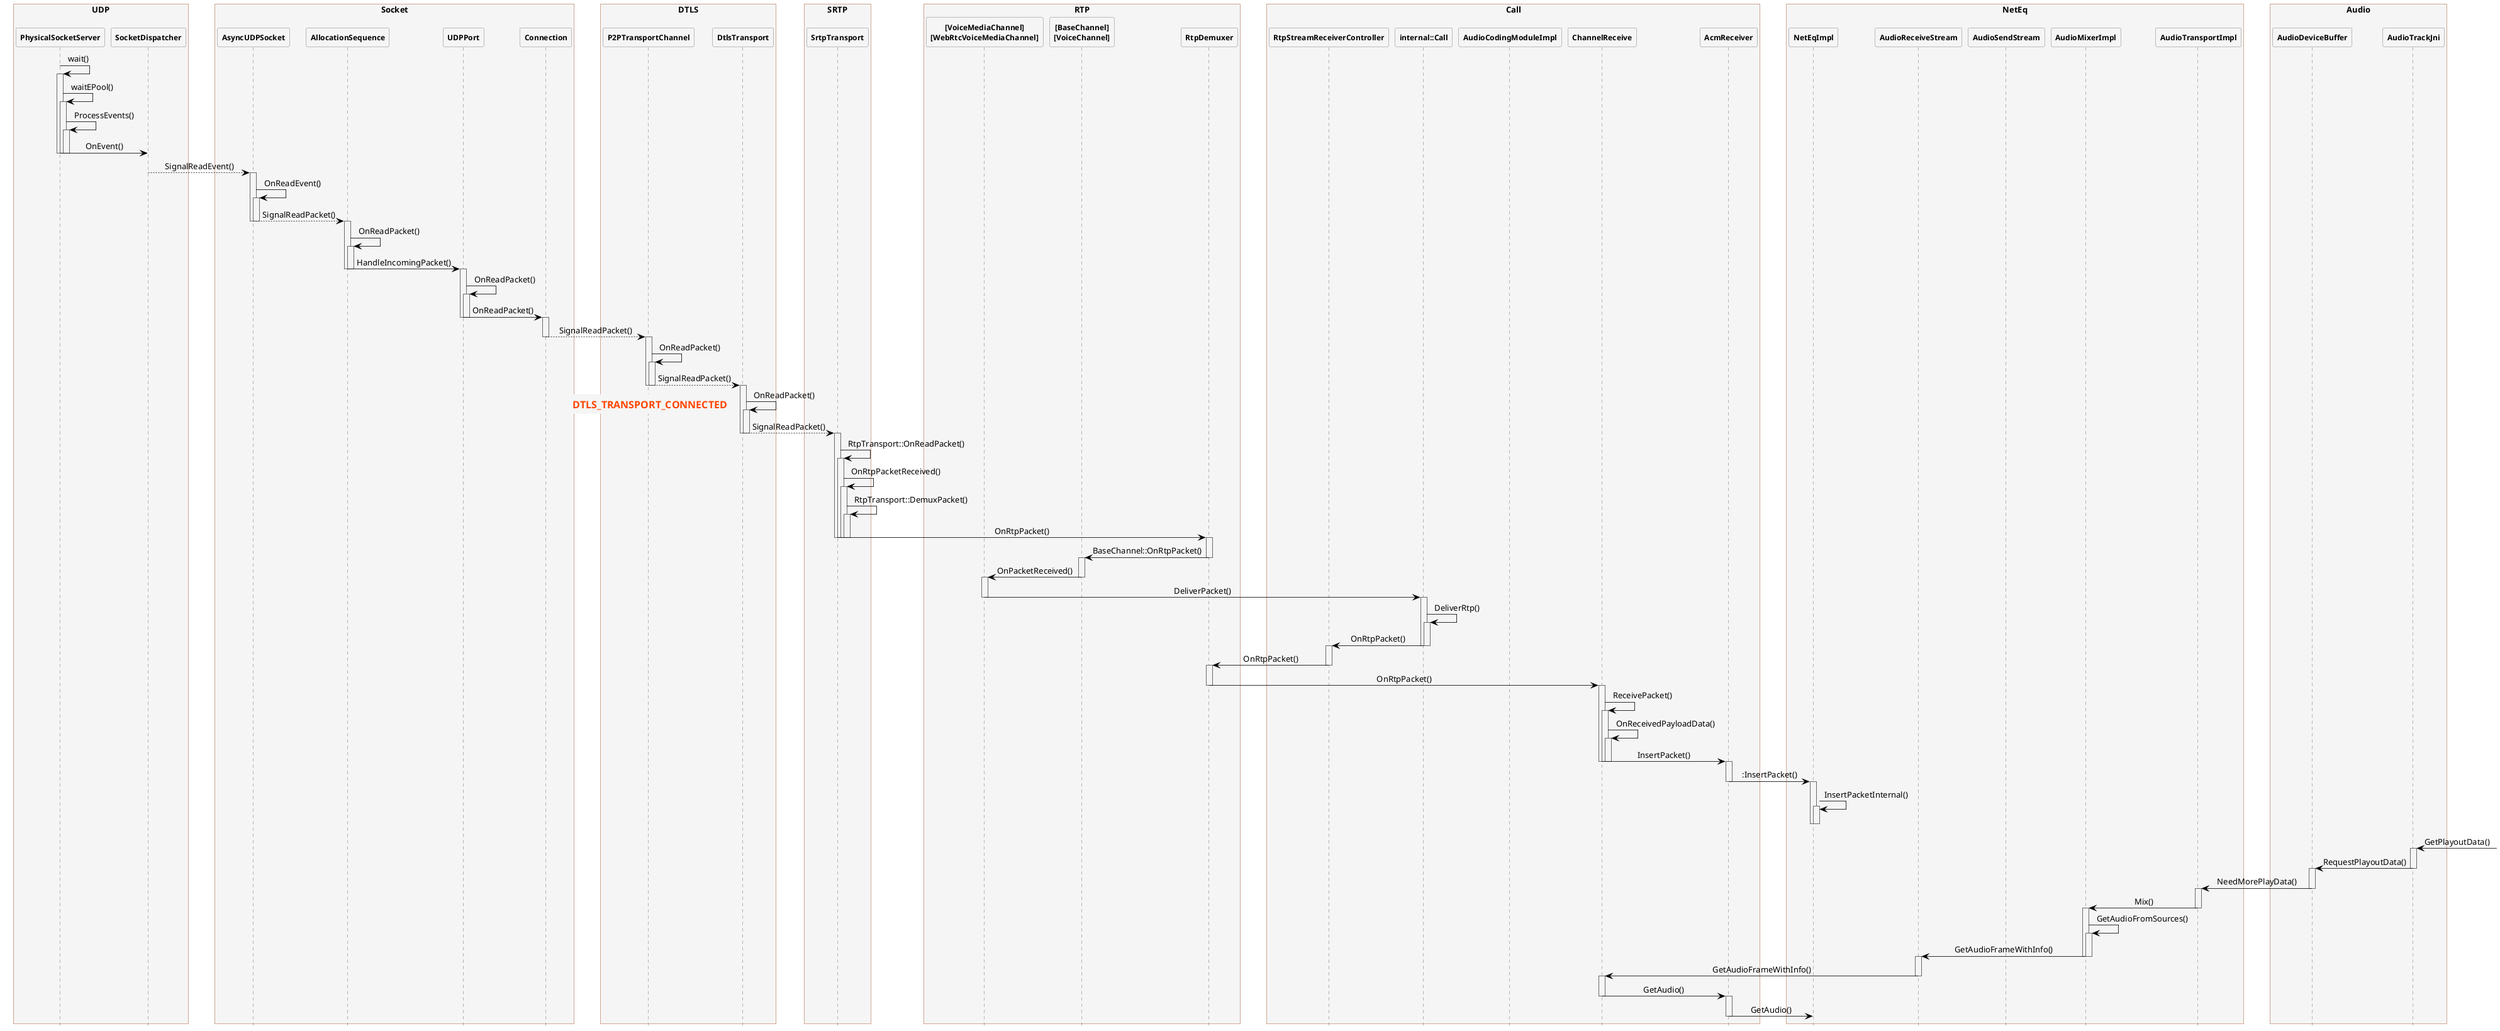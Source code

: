 @startuml WebRTC RTP Receive
 
hide footbox
skinparam {
    ' defaultFontName Abyssinica SIL
    Shadowing false  
    backgroundColor white
    NoteFontColor #OrangeRed
    NoteFontSize 16
    NoteTextAlignment left
    NoteBackgroundColor WhiteSmoke
    NoteColor transparent
    NoteBorderThickness 0
    NoteBorderColor transparent
    NoteBorderThickness 0
    NoteShadowing false
    ParticipantPadding 0
    BoxPadding 20
    dpi 96
    ClassBackgroundColor transparent
    ClassHeaderBackgroundColor lightgreen
    ClassStereotypeFontColor transparent
    SequenceBoxBordercolor sienna
    SequenceBoxFontSize 24
    SequenceBoxFontColor Black
    SequenceBoxBackgroundColor WhiteSmoke
    SequenceLifeLineBackgroundColor WhiteSmoke
    SequenceMessageAlignment center
    SequenceGroupHeaderFontColor White
    SequenceGroupHeaderFontSize 20
    SequenceGroupBackgroundColor DarkOliveGreen
    SequenceGroupBodyBackgroundColor transparent
    SequenceGroupBorderThickness 4
    SequenceGroupBorderColor DarkOliveGreen
    ' transparent
    sequence {
        ParticipantBackgroundColor WhiteSmoke
        ParticipantBorderColor Gray
        ParticipantFontStyle Bold
        ParticipantFontSize 12
        ParticipantPadding 0
 
        LifeLineBorderColor DimGray
        ArrowColor Black
        ArrowThickness 0.8
        ColorArrowSeparationSpace 30
    }
}

box UDP
participant PhysicalSocketServer
participant SocketDispatcher
end box

box Socket
participant AsyncUDPSocket
participant AllocationSequence
participant UDPPort
participant Connection
end box

box DTLS
participant P2PTransportChannel
participant DtlsTransport
end box

box SRTP
participant SrtpTransport
end box

box RTP
participant "[VoiceMediaChannel]\n[WebRtcVoiceMediaChannel]" as WebRtcVoiceMediaChannel
participant "[BaseChannel]\n[VoiceChannel]" as VoiceChannel
participant RtpDemuxer
end box

box Call
participant RtpStreamReceiverController
participant "internal::Call" as Call
participant AudioCodingModuleImpl
participant ChannelReceive
participant AcmReceiver
end box

box NetEq
participant NetEqImpl
participant AudioReceiveStream
participant AudioSendStream
participant AudioMixerImpl
participant AudioTransportImpl
end box

box Audio
participant AudioDeviceBuffer
participant AudioTrackJni
end box

PhysicalSocketServer->PhysicalSocketServer:wait()
activate PhysicalSocketServer
PhysicalSocketServer->PhysicalSocketServer:waitEPool()
activate PhysicalSocketServer
PhysicalSocketServer->PhysicalSocketServer:ProcessEvents()
activate PhysicalSocketServer
PhysicalSocketServer->SocketDispatcher:OnEvent()
deactivate PhysicalSocketServer
deactivate PhysicalSocketServer
deactivate PhysicalSocketServer
SocketDispatcher-->AsyncUDPSocket:SignalReadEvent()
deactivate SocketDispatcher
activate AsyncUDPSocket
AsyncUDPSocket->AsyncUDPSocket:OnReadEvent()
activate AsyncUDPSocket
AsyncUDPSocket-->AllocationSequence:SignalReadPacket()
deactivate AsyncUDPSocket
deactivate AsyncUDPSocket
activate AllocationSequence
AllocationSequence->AllocationSequence:OnReadPacket()
activate AllocationSequence
AllocationSequence->UDPPort:HandleIncomingPacket()
deactivate AllocationSequence
deactivate AllocationSequence
activate UDPPort

UDPPort->UDPPort:OnReadPacket()
activate UDPPort
UDPPort->Connection:OnReadPacket()
deactivate UDPPort
deactivate UDPPort
activate Connection
Connection-->P2PTransportChannel:SignalReadPacket()
deactivate Connection
activate P2PTransportChannel
P2PTransportChannel->P2PTransportChannel:OnReadPacket()
activate P2PTransportChannel
P2PTransportChannel-->DtlsTransport:SignalReadPacket()
deactivate P2PTransportChannel
deactivate P2PTransportChannel
activate DtlsTransport

DtlsTransport->DtlsTransport:OnReadPacket()
note left:**DTLS_TRANSPORT_CONNECTED**
activate DtlsTransport
DtlsTransport-->SrtpTransport:SignalReadPacket()
deactivate DtlsTransport
deactivate DtlsTransport
activate SrtpTransport
SrtpTransport->SrtpTransport:RtpTransport::OnReadPacket()
activate SrtpTransport
SrtpTransport->SrtpTransport:OnRtpPacketReceived()
activate SrtpTransport

SrtpTransport->SrtpTransport:RtpTransport::DemuxPacket()
activate SrtpTransport
SrtpTransport->RtpDemuxer:OnRtpPacket()
deactivate SrtpTransport
deactivate SrtpTransport
deactivate SrtpTransport
deactivate SrtpTransport
activate RtpDemuxer

RtpDemuxer->VoiceChannel:BaseChannel::OnRtpPacket()
deactivate RtpDemuxer
activate VoiceChannel
VoiceChannel->WebRtcVoiceMediaChannel:OnPacketReceived()
deactivate VoiceChannel
activate WebRtcVoiceMediaChannel
WebRtcVoiceMediaChannel->Call:DeliverPacket()
deactivate WebRtcVoiceMediaChannel
activate Call
Call->Call:DeliverRtp()
activate Call
Call->RtpStreamReceiverController:OnRtpPacket()
deactivate Call
deactivate Call
activate RtpStreamReceiverController
RtpStreamReceiverController->RtpDemuxer:OnRtpPacket()
deactivate RtpStreamReceiverController
activate RtpDemuxer

RtpDemuxer->ChannelReceive:OnRtpPacket()
deactivate RtpDemuxer
activate ChannelReceive
ChannelReceive->ChannelReceive:ReceivePacket()
activate ChannelReceive
ChannelReceive->ChannelReceive:OnReceivedPayloadData()
activate ChannelReceive
ChannelReceive->AcmReceiver:InsertPacket()
deactivate ChannelReceive
deactivate ChannelReceive
deactivate ChannelReceive
deactivate ChannelReceive
activate AcmReceiver

AcmReceiver->NetEqImpl::InsertPacket()
deactivate AcmReceiver
activate NetEqImpl
NetEqImpl->NetEqImpl:InsertPacketInternal()
activate NetEqImpl
deactivate NetEqImpl
deactivate NetEqImpl

AudioTrackJni<-:GetPlayoutData()
activate AudioTrackJni
AudioTrackJni->AudioDeviceBuffer:RequestPlayoutData()
deactivate AudioTrackJni
activate AudioDeviceBuffer
AudioDeviceBuffer->AudioTransportImpl:NeedMorePlayData()
deactivate AudioDeviceBuffer
activate AudioTransportImpl
AudioTransportImpl->AudioMixerImpl:Mix()
deactivate AudioTransportImpl
activate AudioMixerImpl
AudioMixerImpl->AudioMixerImpl:GetAudioFromSources()
activate AudioMixerImpl
AudioMixerImpl->AudioReceiveStream:GetAudioFrameWithInfo()
deactivate AudioMixerImpl
deactivate AudioMixerImpl
activate AudioReceiveStream
AudioReceiveStream->ChannelReceive:GetAudioFrameWithInfo()
deactivate AudioReceiveStream
activate ChannelReceive
ChannelReceive->AcmReceiver:GetAudio()
deactivate ChannelReceive
activate AcmReceiver
AcmReceiver->NetEqImpl:GetAudio()
deactivate AcmReceiver

@enduml